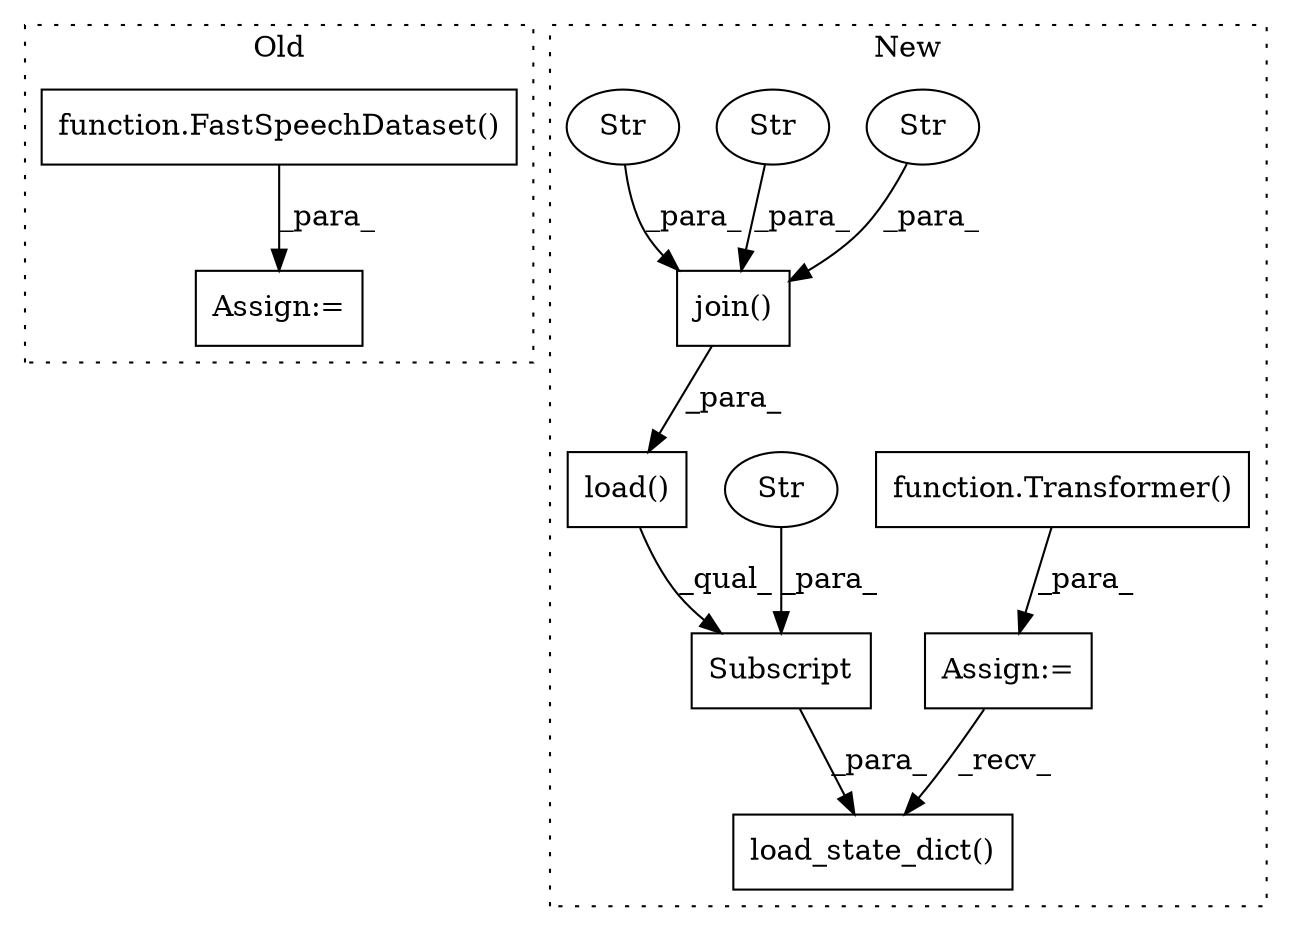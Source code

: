digraph G {
subgraph cluster0 {
1 [label="function.FastSpeechDataset()" a="75" s="1514,1555" l="18,466" shape="box"];
11 [label="Assign:=" a="68" s="1511" l="3" shape="box"];
label = "Old";
style="dotted";
}
subgraph cluster1 {
2 [label="function.Transformer()" a="75" s="1084" l="50" shape="box"];
3 [label="load_state_dict()" a="75" s="1139,1317" l="31,1" shape="box"];
4 [label="Subscript" a="63" s="1170,0" l="147,0" shape="box"];
5 [label="load()" a="75" s="1170,1241" l="11,67" shape="box"];
6 [label="Str" a="66" s="1309" l="7" shape="ellipse"];
7 [label="join()" a="75" s="1181,1240" l="13,1" shape="box"];
8 [label="Str" a="66" s="1194" l="8" shape="ellipse"];
9 [label="Str" a="66" s="1231" l="9" shape="ellipse"];
10 [label="Str" a="66" s="1204" l="25" shape="ellipse"];
12 [label="Assign:=" a="68" s="1081" l="3" shape="box"];
label = "New";
style="dotted";
}
1 -> 11 [label="_para_"];
2 -> 12 [label="_para_"];
4 -> 3 [label="_para_"];
5 -> 4 [label="_qual_"];
6 -> 4 [label="_para_"];
7 -> 5 [label="_para_"];
8 -> 7 [label="_para_"];
9 -> 7 [label="_para_"];
10 -> 7 [label="_para_"];
12 -> 3 [label="_recv_"];
}